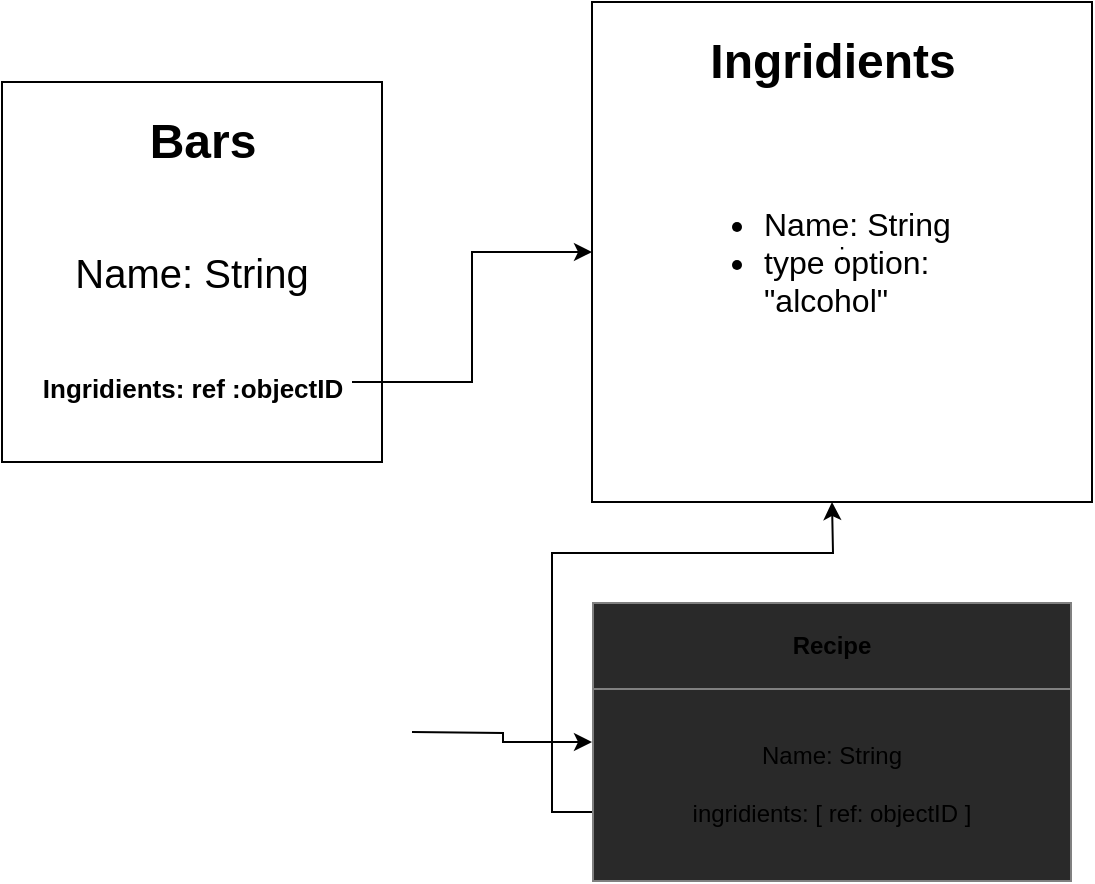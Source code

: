 <mxfile version="13.1.3">
    <diagram id="6hGFLwfOUW9BJ-s0fimq" name="Page-1">
        <mxGraphModel dx="671" dy="526" grid="1" gridSize="10" guides="1" tooltips="1" connect="1" arrows="1" fold="1" page="1" pageScale="1" pageWidth="827" pageHeight="1169" math="0" shadow="0">
            <root>
                <mxCell id="0"/>
                <mxCell id="1" parent="0"/>
                <mxCell id="2" value="&lt;span style=&quot;font-size: 20px&quot;&gt;Name: String&lt;/span&gt;" style="whiteSpace=wrap;html=1;aspect=fixed;" parent="1" vertex="1">
                    <mxGeometry x="25" y="80" width="190" height="190" as="geometry"/>
                </mxCell>
                <mxCell id="4" value=":" style="whiteSpace=wrap;html=1;aspect=fixed;" parent="1" vertex="1">
                    <mxGeometry x="320" y="40" width="250" height="250" as="geometry"/>
                </mxCell>
                <mxCell id="5" value="Bars" style="text;strokeColor=none;fillColor=none;html=1;fontSize=24;fontStyle=1;verticalAlign=middle;align=center;" parent="1" vertex="1">
                    <mxGeometry x="75" y="90" width="100" height="40" as="geometry"/>
                </mxCell>
                <mxCell id="7" value="Ingridients&lt;br&gt;" style="text;strokeColor=none;fillColor=none;html=1;fontSize=24;fontStyle=1;verticalAlign=middle;align=center;" parent="1" vertex="1">
                    <mxGeometry x="370" y="50" width="140" height="40" as="geometry"/>
                </mxCell>
                <mxCell id="18" style="edgeStyle=orthogonalEdgeStyle;rounded=0;orthogonalLoop=1;jettySize=auto;html=1;entryX=0;entryY=0.5;entryDx=0;entryDy=0;" edge="1" parent="1" source="9" target="4">
                    <mxGeometry relative="1" as="geometry"/>
                </mxCell>
                <mxCell id="9" value="&lt;font style=&quot;font-size: 13px&quot;&gt;Ingridients: ref :objectID&lt;/font&gt;" style="text;strokeColor=none;fillColor=none;html=1;fontSize=24;fontStyle=1;verticalAlign=middle;align=center;" parent="1" vertex="1">
                    <mxGeometry x="40" y="210" width="160" height="40" as="geometry"/>
                </mxCell>
                <mxCell id="11" value="&lt;ul style=&quot;font-size: 16px&quot;&gt;&lt;li&gt;Name: String&amp;nbsp;&lt;/li&gt;&lt;li&gt;type option: &quot;alcohol&quot;&lt;/li&gt;&lt;/ul&gt;" style="text;strokeColor=none;fillColor=none;html=1;whiteSpace=wrap;verticalAlign=middle;overflow=hidden;" parent="1" vertex="1">
                    <mxGeometry x="363.75" y="90" width="156.25" height="160" as="geometry"/>
                </mxCell>
                <mxCell id="15" style="edgeStyle=orthogonalEdgeStyle;rounded=0;orthogonalLoop=1;jettySize=auto;html=1;exitX=1;exitY=0.5;exitDx=0;exitDy=0;entryX=0;entryY=0.5;entryDx=0;entryDy=0;" parent="1" target="17" edge="1">
                    <mxGeometry relative="1" as="geometry">
                        <mxPoint x="280" y="395" as="targetPoint"/>
                        <mxPoint x="230" y="405" as="sourcePoint"/>
                    </mxGeometry>
                </mxCell>
                <mxCell id="19" style="edgeStyle=orthogonalEdgeStyle;rounded=0;orthogonalLoop=1;jettySize=auto;html=1;exitX=0;exitY=0.75;exitDx=0;exitDy=0;" edge="1" parent="1" source="17">
                    <mxGeometry relative="1" as="geometry">
                        <mxPoint x="440" y="290" as="targetPoint"/>
                    </mxGeometry>
                </mxCell>
                <mxCell id="17" value="&lt;table border=&quot;1&quot; width=&quot;100%&quot; cellpadding=&quot;4&quot; style=&quot;width: 100% ; height: 100% ; border-collapse: collapse&quot;&gt;&lt;tbody&gt;&lt;tr&gt;&lt;th align=&quot;center&quot;&gt;Recipe&lt;/th&gt;&lt;/tr&gt;&lt;tr&gt;&lt;td align=&quot;center&quot;&gt;Name: String&lt;br&gt;&lt;br&gt;ingridients: [ ref: objectID ]&lt;/td&gt;&lt;/tr&gt;&lt;/tbody&gt;&lt;/table&gt;" style="text;html=1;strokeColor=none;fillColor=#292929;overflow=fill;" vertex="1" parent="1">
                    <mxGeometry x="320" y="340" width="240" height="140" as="geometry"/>
                </mxCell>
            </root>
        </mxGraphModel>
    </diagram>
</mxfile>